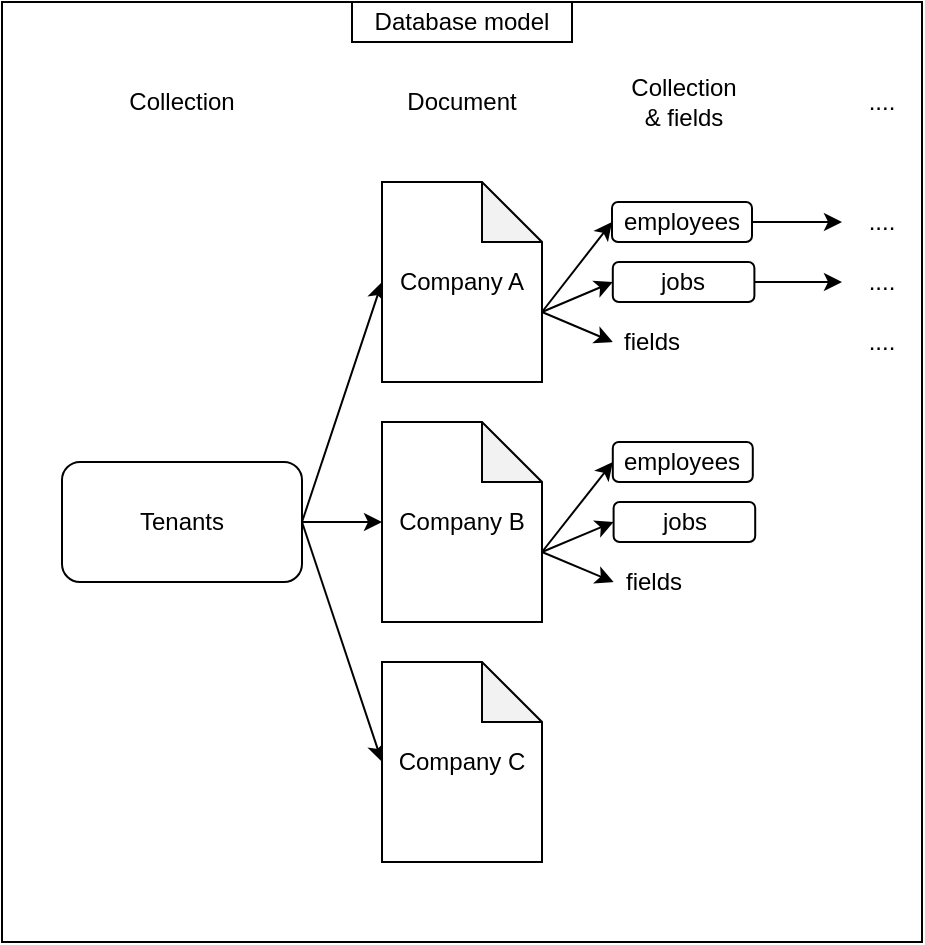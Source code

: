 <mxfile version="13.3.9" type="device"><diagram id="qZQtAmPDExq7de-XHMwP" name="Page-1"><mxGraphModel dx="1373" dy="825" grid="1" gridSize="10" guides="1" tooltips="1" connect="1" arrows="1" fold="1" page="1" pageScale="1" pageWidth="850" pageHeight="1100" math="0" shadow="0"><root><mxCell id="0"/><mxCell id="1" parent="0"/><mxCell id="MpGNu3OaQ_Lcvt_wn2Bs-1" value="" style="rounded=0;whiteSpace=wrap;html=1;" vertex="1" parent="1"><mxGeometry x="120" y="150" width="460" height="470" as="geometry"/></mxCell><mxCell id="MpGNu3OaQ_Lcvt_wn2Bs-2" value="Database model" style="rounded=0;whiteSpace=wrap;html=1;" vertex="1" parent="1"><mxGeometry x="295" y="150" width="110" height="20" as="geometry"/></mxCell><mxCell id="MpGNu3OaQ_Lcvt_wn2Bs-18" style="rounded=0;orthogonalLoop=1;jettySize=auto;html=1;exitX=1;exitY=0.5;exitDx=0;exitDy=0;entryX=0;entryY=0.5;entryDx=0;entryDy=0;entryPerimeter=0;" edge="1" parent="1" source="MpGNu3OaQ_Lcvt_wn2Bs-4" target="MpGNu3OaQ_Lcvt_wn2Bs-6"><mxGeometry relative="1" as="geometry"/></mxCell><mxCell id="MpGNu3OaQ_Lcvt_wn2Bs-19" style="edgeStyle=none;rounded=0;orthogonalLoop=1;jettySize=auto;html=1;exitX=1;exitY=0.5;exitDx=0;exitDy=0;entryX=0;entryY=0.5;entryDx=0;entryDy=0;entryPerimeter=0;" edge="1" parent="1" source="MpGNu3OaQ_Lcvt_wn2Bs-4" target="MpGNu3OaQ_Lcvt_wn2Bs-5"><mxGeometry relative="1" as="geometry"/></mxCell><mxCell id="MpGNu3OaQ_Lcvt_wn2Bs-20" style="edgeStyle=none;rounded=0;orthogonalLoop=1;jettySize=auto;html=1;exitX=1;exitY=0.5;exitDx=0;exitDy=0;entryX=0;entryY=0.5;entryDx=0;entryDy=0;entryPerimeter=0;" edge="1" parent="1" source="MpGNu3OaQ_Lcvt_wn2Bs-4" target="MpGNu3OaQ_Lcvt_wn2Bs-7"><mxGeometry relative="1" as="geometry"/></mxCell><mxCell id="MpGNu3OaQ_Lcvt_wn2Bs-4" value="Tenants" style="rounded=1;whiteSpace=wrap;html=1;" vertex="1" parent="1"><mxGeometry x="150" y="380" width="120" height="60" as="geometry"/></mxCell><mxCell id="MpGNu3OaQ_Lcvt_wn2Bs-25" style="edgeStyle=none;rounded=0;orthogonalLoop=1;jettySize=auto;html=1;exitX=0;exitY=0;exitDx=80;exitDy=65;exitPerimeter=0;entryX=0;entryY=0.5;entryDx=0;entryDy=0;" edge="1" parent="1" source="MpGNu3OaQ_Lcvt_wn2Bs-5" target="MpGNu3OaQ_Lcvt_wn2Bs-8"><mxGeometry relative="1" as="geometry"/></mxCell><mxCell id="MpGNu3OaQ_Lcvt_wn2Bs-26" style="edgeStyle=none;rounded=0;orthogonalLoop=1;jettySize=auto;html=1;exitX=0;exitY=0;exitDx=80;exitDy=65;exitPerimeter=0;entryX=0;entryY=0.5;entryDx=0;entryDy=0;" edge="1" parent="1" source="MpGNu3OaQ_Lcvt_wn2Bs-5" target="MpGNu3OaQ_Lcvt_wn2Bs-13"><mxGeometry relative="1" as="geometry"/></mxCell><mxCell id="MpGNu3OaQ_Lcvt_wn2Bs-27" style="edgeStyle=none;rounded=0;orthogonalLoop=1;jettySize=auto;html=1;exitX=0;exitY=0;exitDx=80;exitDy=65;exitPerimeter=0;entryX=0;entryY=0.5;entryDx=0;entryDy=0;" edge="1" parent="1" source="MpGNu3OaQ_Lcvt_wn2Bs-5" target="MpGNu3OaQ_Lcvt_wn2Bs-17"><mxGeometry relative="1" as="geometry"/></mxCell><mxCell id="MpGNu3OaQ_Lcvt_wn2Bs-5" value="Company A" style="shape=note;whiteSpace=wrap;html=1;backgroundOutline=1;darkOpacity=0.05;" vertex="1" parent="1"><mxGeometry x="310" y="240" width="80" height="100" as="geometry"/></mxCell><mxCell id="MpGNu3OaQ_Lcvt_wn2Bs-28" style="edgeStyle=none;rounded=0;orthogonalLoop=1;jettySize=auto;html=1;exitX=0;exitY=0;exitDx=80;exitDy=65;exitPerimeter=0;entryX=0;entryY=0.5;entryDx=0;entryDy=0;" edge="1" parent="1" source="MpGNu3OaQ_Lcvt_wn2Bs-6" target="MpGNu3OaQ_Lcvt_wn2Bs-22"><mxGeometry relative="1" as="geometry"/></mxCell><mxCell id="MpGNu3OaQ_Lcvt_wn2Bs-30" style="edgeStyle=none;rounded=0;orthogonalLoop=1;jettySize=auto;html=1;exitX=0;exitY=0;exitDx=80;exitDy=65;exitPerimeter=0;entryX=0;entryY=0.5;entryDx=0;entryDy=0;" edge="1" parent="1" source="MpGNu3OaQ_Lcvt_wn2Bs-6" target="MpGNu3OaQ_Lcvt_wn2Bs-23"><mxGeometry relative="1" as="geometry"/></mxCell><mxCell id="MpGNu3OaQ_Lcvt_wn2Bs-31" style="edgeStyle=none;rounded=0;orthogonalLoop=1;jettySize=auto;html=1;exitX=0;exitY=0;exitDx=80;exitDy=65;exitPerimeter=0;entryX=0;entryY=0.5;entryDx=0;entryDy=0;" edge="1" parent="1" source="MpGNu3OaQ_Lcvt_wn2Bs-6" target="MpGNu3OaQ_Lcvt_wn2Bs-24"><mxGeometry relative="1" as="geometry"/></mxCell><mxCell id="MpGNu3OaQ_Lcvt_wn2Bs-6" value="Company B" style="shape=note;whiteSpace=wrap;html=1;backgroundOutline=1;darkOpacity=0.05;" vertex="1" parent="1"><mxGeometry x="310" y="360" width="80" height="100" as="geometry"/></mxCell><mxCell id="MpGNu3OaQ_Lcvt_wn2Bs-7" value="Company C" style="shape=note;whiteSpace=wrap;html=1;backgroundOutline=1;darkOpacity=0.05;" vertex="1" parent="1"><mxGeometry x="310" y="480" width="80" height="100" as="geometry"/></mxCell><mxCell id="MpGNu3OaQ_Lcvt_wn2Bs-36" style="edgeStyle=none;rounded=0;orthogonalLoop=1;jettySize=auto;html=1;exitX=1;exitY=0.5;exitDx=0;exitDy=0;" edge="1" parent="1" source="MpGNu3OaQ_Lcvt_wn2Bs-8" target="MpGNu3OaQ_Lcvt_wn2Bs-33"><mxGeometry relative="1" as="geometry"/></mxCell><mxCell id="MpGNu3OaQ_Lcvt_wn2Bs-8" value="employees&lt;span style=&quot;color: rgba(0 , 0 , 0 , 0) ; font-family: monospace ; font-size: 0px&quot;&gt;%3CmxGraphModel%3E%3Croot%3E%3CmxCell%20id%3D%220%22%2F%3E%3CmxCell%20id%3D%221%22%20parent%3D%220%22%2F%3E%3CmxCell%20id%3D%222%22%20value%3D%22%22%20style%3D%22rounded%3D1%3BwhiteSpace%3Dwrap%3Bhtml%3D1%3B%22%20vertex%3D%221%22%20parent%3D%221%22%3E%3CmxGeometry%20x%3D%22470%22%20y%3D%22220%22%20width%3D%22120%22%20height%3D%2260%22%20as%3D%22geometry%22%2F%3E%3C%2FmxCell%3E%3C%2Froot%3E%3C%2FmxGraphModel%3E&lt;/span&gt;" style="rounded=1;whiteSpace=wrap;html=1;" vertex="1" parent="1"><mxGeometry x="425" y="250" width="70" height="20" as="geometry"/></mxCell><mxCell id="MpGNu3OaQ_Lcvt_wn2Bs-37" style="edgeStyle=none;rounded=0;orthogonalLoop=1;jettySize=auto;html=1;exitX=1;exitY=0.5;exitDx=0;exitDy=0;" edge="1" parent="1" source="MpGNu3OaQ_Lcvt_wn2Bs-13" target="MpGNu3OaQ_Lcvt_wn2Bs-34"><mxGeometry relative="1" as="geometry"/></mxCell><mxCell id="MpGNu3OaQ_Lcvt_wn2Bs-13" value="jobs" style="rounded=1;whiteSpace=wrap;html=1;" vertex="1" parent="1"><mxGeometry x="425.4" y="280" width="70.8" height="20" as="geometry"/></mxCell><mxCell id="MpGNu3OaQ_Lcvt_wn2Bs-17" value="fields" style="text;html=1;strokeColor=none;fillColor=none;align=center;verticalAlign=middle;whiteSpace=wrap;rounded=0;" vertex="1" parent="1"><mxGeometry x="425.4" y="310" width="40" height="20" as="geometry"/></mxCell><mxCell id="MpGNu3OaQ_Lcvt_wn2Bs-22" value="employees&lt;span style=&quot;color: rgba(0 , 0 , 0 , 0) ; font-family: monospace ; font-size: 0px&quot;&gt;%3CmxGraphModel%3E%3Croot%3E%3CmxCell%20id%3D%220%22%2F%3E%3CmxCell%20id%3D%221%22%20parent%3D%220%22%2F%3E%3CmxCell%20id%3D%222%22%20value%3D%22%22%20style%3D%22rounded%3D1%3BwhiteSpace%3Dwrap%3Bhtml%3D1%3B%22%20vertex%3D%221%22%20parent%3D%221%22%3E%3CmxGeometry%20x%3D%22470%22%20y%3D%22220%22%20width%3D%22120%22%20height%3D%2260%22%20as%3D%22geometry%22%2F%3E%3C%2FmxCell%3E%3C%2Froot%3E%3C%2FmxGraphModel%3E&lt;/span&gt;" style="rounded=1;whiteSpace=wrap;html=1;" vertex="1" parent="1"><mxGeometry x="425.4" y="370" width="70" height="20" as="geometry"/></mxCell><mxCell id="MpGNu3OaQ_Lcvt_wn2Bs-23" value="jobs" style="rounded=1;whiteSpace=wrap;html=1;" vertex="1" parent="1"><mxGeometry x="425.8" y="400" width="70.8" height="20" as="geometry"/></mxCell><mxCell id="MpGNu3OaQ_Lcvt_wn2Bs-24" value="fields" style="text;html=1;strokeColor=none;fillColor=none;align=center;verticalAlign=middle;whiteSpace=wrap;rounded=0;" vertex="1" parent="1"><mxGeometry x="425.8" y="430" width="40" height="20" as="geometry"/></mxCell><mxCell id="MpGNu3OaQ_Lcvt_wn2Bs-33" value="...." style="text;html=1;strokeColor=none;fillColor=none;align=center;verticalAlign=middle;whiteSpace=wrap;rounded=0;" vertex="1" parent="1"><mxGeometry x="540" y="250" width="40" height="20" as="geometry"/></mxCell><mxCell id="MpGNu3OaQ_Lcvt_wn2Bs-34" value="...." style="text;html=1;strokeColor=none;fillColor=none;align=center;verticalAlign=middle;whiteSpace=wrap;rounded=0;" vertex="1" parent="1"><mxGeometry x="540" y="280" width="40" height="20" as="geometry"/></mxCell><mxCell id="MpGNu3OaQ_Lcvt_wn2Bs-35" value="...." style="text;html=1;strokeColor=none;fillColor=none;align=center;verticalAlign=middle;whiteSpace=wrap;rounded=0;" vertex="1" parent="1"><mxGeometry x="540" y="310" width="40" height="20" as="geometry"/></mxCell><mxCell id="MpGNu3OaQ_Lcvt_wn2Bs-38" value="Collection" style="text;html=1;strokeColor=none;fillColor=none;align=center;verticalAlign=middle;whiteSpace=wrap;rounded=0;" vertex="1" parent="1"><mxGeometry x="190" y="190" width="40" height="20" as="geometry"/></mxCell><mxCell id="MpGNu3OaQ_Lcvt_wn2Bs-39" value="Document" style="text;html=1;strokeColor=none;fillColor=none;align=center;verticalAlign=middle;whiteSpace=wrap;rounded=0;" vertex="1" parent="1"><mxGeometry x="330" y="190" width="40" height="20" as="geometry"/></mxCell><mxCell id="MpGNu3OaQ_Lcvt_wn2Bs-40" value="Collection &amp;amp; fields" style="text;html=1;strokeColor=none;fillColor=none;align=center;verticalAlign=middle;whiteSpace=wrap;rounded=0;" vertex="1" parent="1"><mxGeometry x="441.2" y="190" width="40" height="20" as="geometry"/></mxCell><mxCell id="MpGNu3OaQ_Lcvt_wn2Bs-41" value="...." style="text;html=1;strokeColor=none;fillColor=none;align=center;verticalAlign=middle;whiteSpace=wrap;rounded=0;" vertex="1" parent="1"><mxGeometry x="540" y="190" width="40" height="20" as="geometry"/></mxCell></root></mxGraphModel></diagram></mxfile>